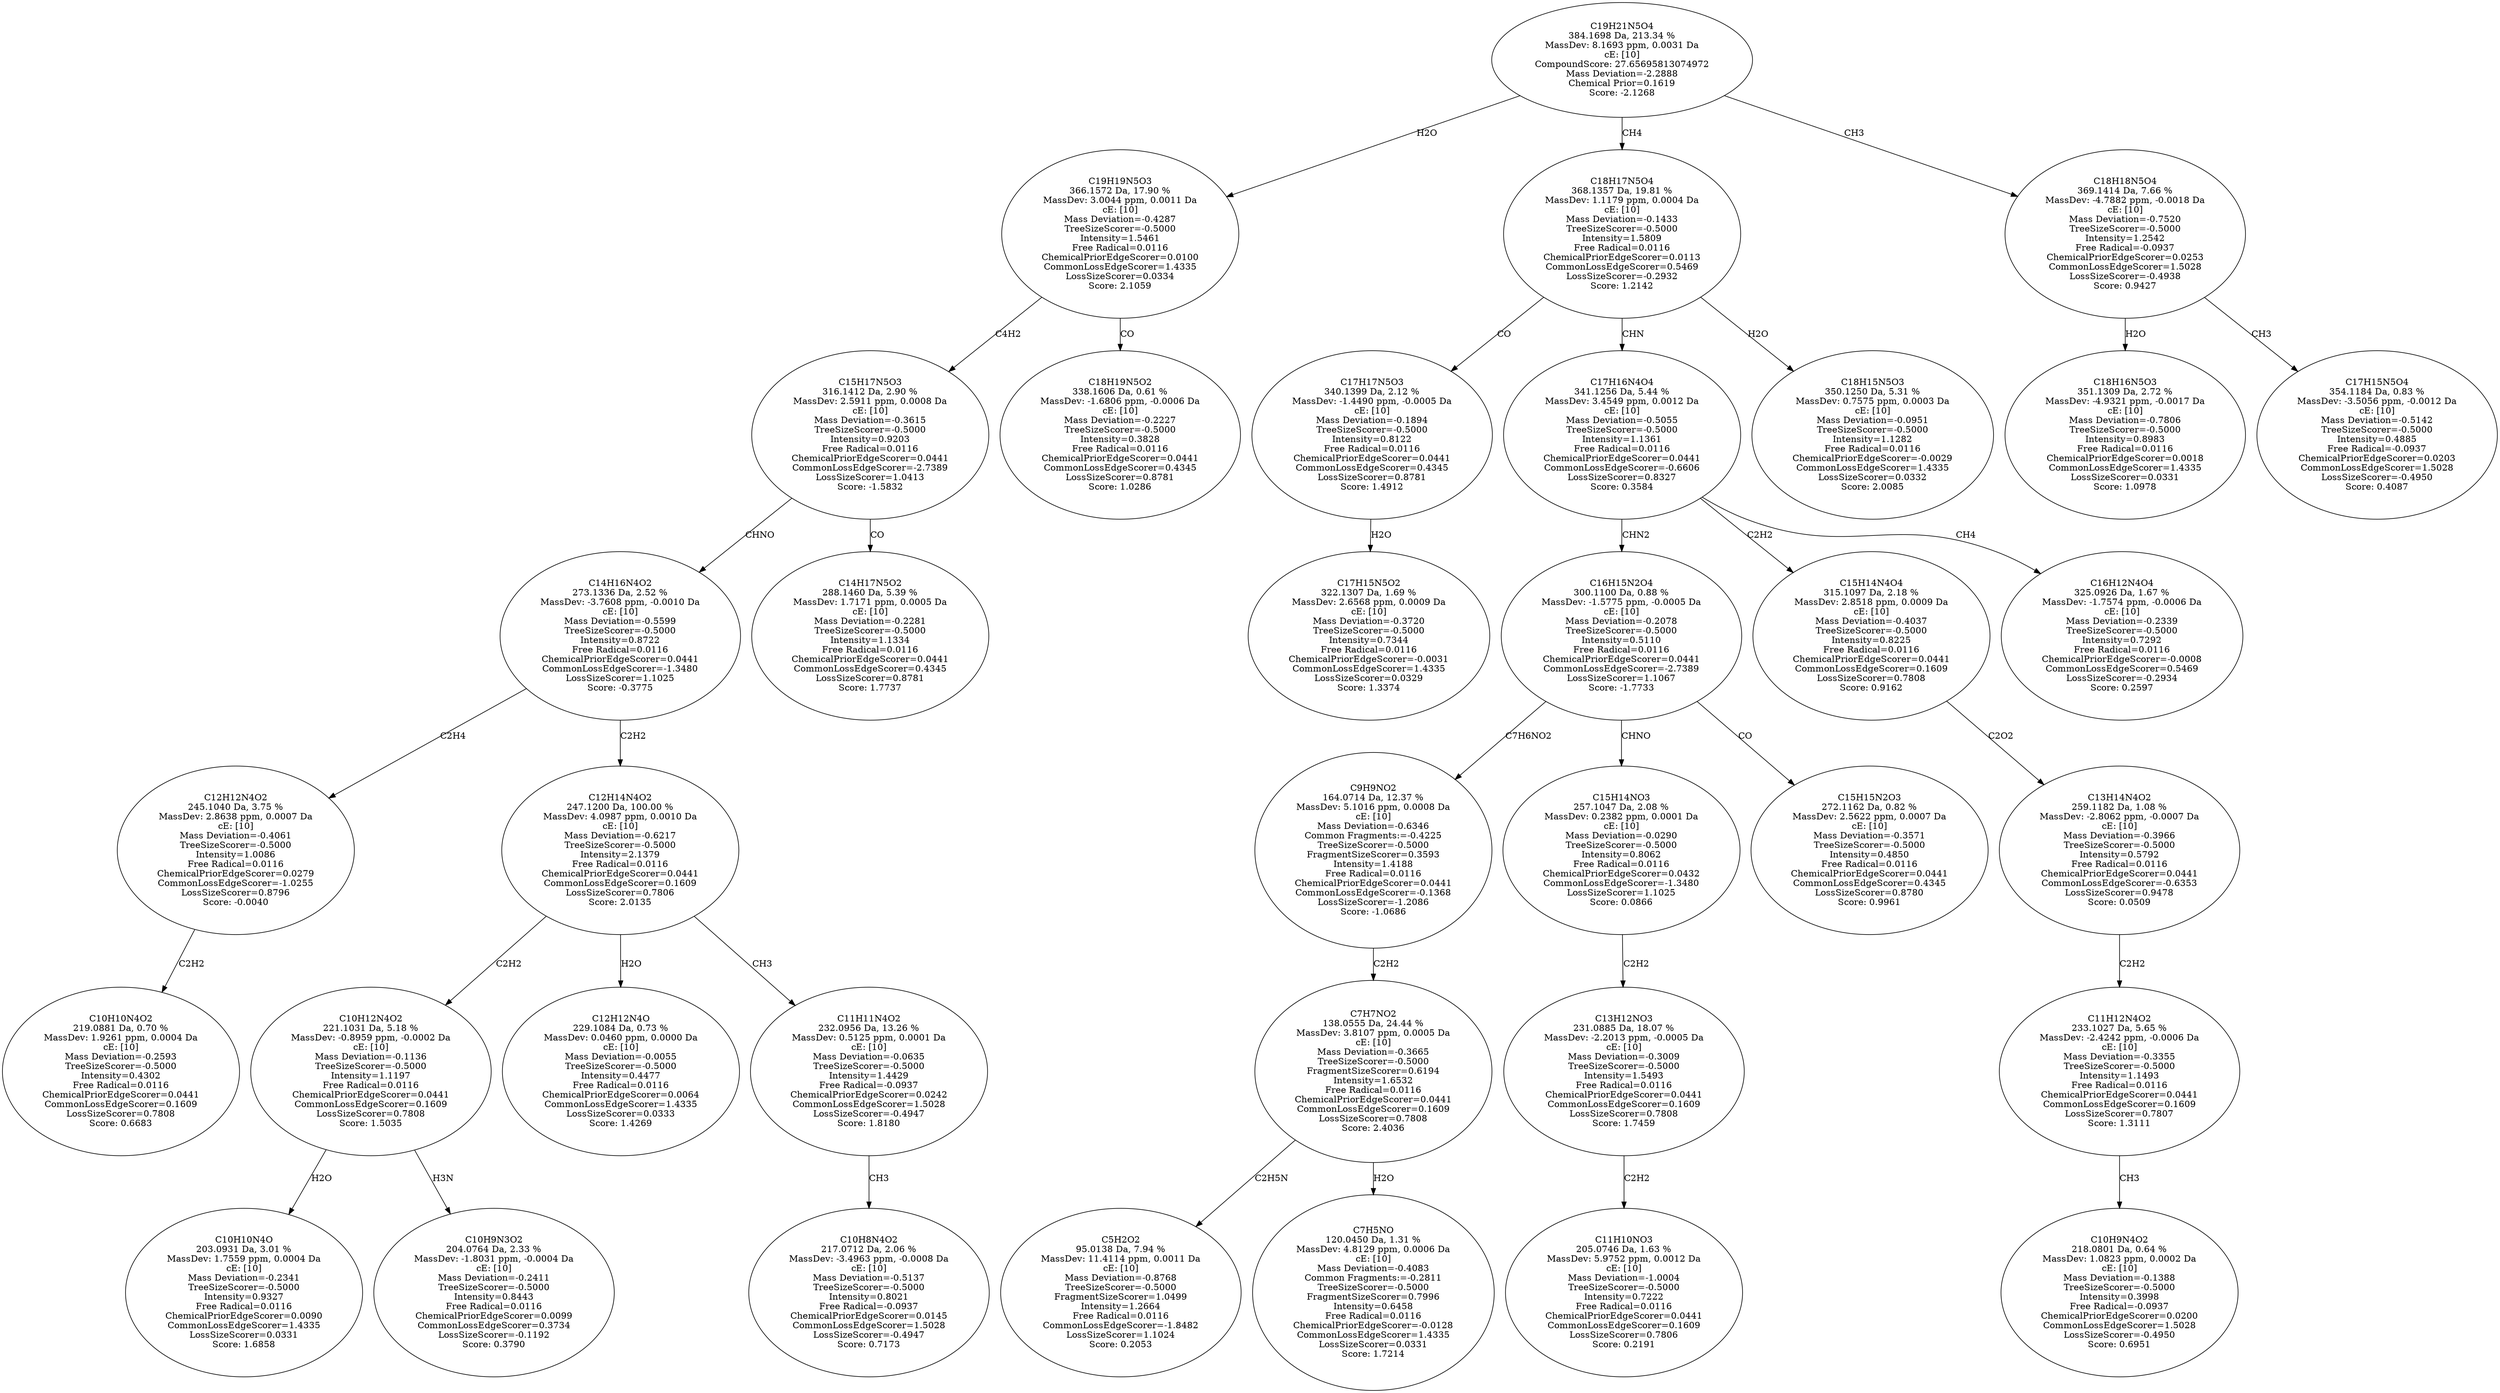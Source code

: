 strict digraph {
v1 [label="C10H10N4O2\n219.0881 Da, 0.70 %\nMassDev: 1.9261 ppm, 0.0004 Da\ncE: [10]\nMass Deviation=-0.2593\nTreeSizeScorer=-0.5000\nIntensity=0.4302\nFree Radical=0.0116\nChemicalPriorEdgeScorer=0.0441\nCommonLossEdgeScorer=0.1609\nLossSizeScorer=0.7808\nScore: 0.6683"];
v2 [label="C12H12N4O2\n245.1040 Da, 3.75 %\nMassDev: 2.8638 ppm, 0.0007 Da\ncE: [10]\nMass Deviation=-0.4061\nTreeSizeScorer=-0.5000\nIntensity=1.0086\nFree Radical=0.0116\nChemicalPriorEdgeScorer=0.0279\nCommonLossEdgeScorer=-1.0255\nLossSizeScorer=0.8796\nScore: -0.0040"];
v3 [label="C10H10N4O\n203.0931 Da, 3.01 %\nMassDev: 1.7559 ppm, 0.0004 Da\ncE: [10]\nMass Deviation=-0.2341\nTreeSizeScorer=-0.5000\nIntensity=0.9327\nFree Radical=0.0116\nChemicalPriorEdgeScorer=0.0090\nCommonLossEdgeScorer=1.4335\nLossSizeScorer=0.0331\nScore: 1.6858"];
v4 [label="C10H9N3O2\n204.0764 Da, 2.33 %\nMassDev: -1.8031 ppm, -0.0004 Da\ncE: [10]\nMass Deviation=-0.2411\nTreeSizeScorer=-0.5000\nIntensity=0.8443\nFree Radical=0.0116\nChemicalPriorEdgeScorer=0.0099\nCommonLossEdgeScorer=0.3734\nLossSizeScorer=-0.1192\nScore: 0.3790"];
v5 [label="C10H12N4O2\n221.1031 Da, 5.18 %\nMassDev: -0.8959 ppm, -0.0002 Da\ncE: [10]\nMass Deviation=-0.1136\nTreeSizeScorer=-0.5000\nIntensity=1.1197\nFree Radical=0.0116\nChemicalPriorEdgeScorer=0.0441\nCommonLossEdgeScorer=0.1609\nLossSizeScorer=0.7808\nScore: 1.5035"];
v6 [label="C12H12N4O\n229.1084 Da, 0.73 %\nMassDev: 0.0460 ppm, 0.0000 Da\ncE: [10]\nMass Deviation=-0.0055\nTreeSizeScorer=-0.5000\nIntensity=0.4477\nFree Radical=0.0116\nChemicalPriorEdgeScorer=0.0064\nCommonLossEdgeScorer=1.4335\nLossSizeScorer=0.0333\nScore: 1.4269"];
v7 [label="C10H8N4O2\n217.0712 Da, 2.06 %\nMassDev: -3.4963 ppm, -0.0008 Da\ncE: [10]\nMass Deviation=-0.5137\nTreeSizeScorer=-0.5000\nIntensity=0.8021\nFree Radical=-0.0937\nChemicalPriorEdgeScorer=0.0145\nCommonLossEdgeScorer=1.5028\nLossSizeScorer=-0.4947\nScore: 0.7173"];
v8 [label="C11H11N4O2\n232.0956 Da, 13.26 %\nMassDev: 0.5125 ppm, 0.0001 Da\ncE: [10]\nMass Deviation=-0.0635\nTreeSizeScorer=-0.5000\nIntensity=1.4429\nFree Radical=-0.0937\nChemicalPriorEdgeScorer=0.0242\nCommonLossEdgeScorer=1.5028\nLossSizeScorer=-0.4947\nScore: 1.8180"];
v9 [label="C12H14N4O2\n247.1200 Da, 100.00 %\nMassDev: 4.0987 ppm, 0.0010 Da\ncE: [10]\nMass Deviation=-0.6217\nTreeSizeScorer=-0.5000\nIntensity=2.1379\nFree Radical=0.0116\nChemicalPriorEdgeScorer=0.0441\nCommonLossEdgeScorer=0.1609\nLossSizeScorer=0.7806\nScore: 2.0135"];
v10 [label="C14H16N4O2\n273.1336 Da, 2.52 %\nMassDev: -3.7608 ppm, -0.0010 Da\ncE: [10]\nMass Deviation=-0.5599\nTreeSizeScorer=-0.5000\nIntensity=0.8722\nFree Radical=0.0116\nChemicalPriorEdgeScorer=0.0441\nCommonLossEdgeScorer=-1.3480\nLossSizeScorer=1.1025\nScore: -0.3775"];
v11 [label="C14H17N5O2\n288.1460 Da, 5.39 %\nMassDev: 1.7171 ppm, 0.0005 Da\ncE: [10]\nMass Deviation=-0.2281\nTreeSizeScorer=-0.5000\nIntensity=1.1334\nFree Radical=0.0116\nChemicalPriorEdgeScorer=0.0441\nCommonLossEdgeScorer=0.4345\nLossSizeScorer=0.8781\nScore: 1.7737"];
v12 [label="C15H17N5O3\n316.1412 Da, 2.90 %\nMassDev: 2.5911 ppm, 0.0008 Da\ncE: [10]\nMass Deviation=-0.3615\nTreeSizeScorer=-0.5000\nIntensity=0.9203\nFree Radical=0.0116\nChemicalPriorEdgeScorer=0.0441\nCommonLossEdgeScorer=-2.7389\nLossSizeScorer=1.0413\nScore: -1.5832"];
v13 [label="C18H19N5O2\n338.1606 Da, 0.61 %\nMassDev: -1.6806 ppm, -0.0006 Da\ncE: [10]\nMass Deviation=-0.2227\nTreeSizeScorer=-0.5000\nIntensity=0.3828\nFree Radical=0.0116\nChemicalPriorEdgeScorer=0.0441\nCommonLossEdgeScorer=0.4345\nLossSizeScorer=0.8781\nScore: 1.0286"];
v14 [label="C19H19N5O3\n366.1572 Da, 17.90 %\nMassDev: 3.0044 ppm, 0.0011 Da\ncE: [10]\nMass Deviation=-0.4287\nTreeSizeScorer=-0.5000\nIntensity=1.5461\nFree Radical=0.0116\nChemicalPriorEdgeScorer=0.0100\nCommonLossEdgeScorer=1.4335\nLossSizeScorer=0.0334\nScore: 2.1059"];
v15 [label="C17H15N5O2\n322.1307 Da, 1.69 %\nMassDev: 2.6568 ppm, 0.0009 Da\ncE: [10]\nMass Deviation=-0.3720\nTreeSizeScorer=-0.5000\nIntensity=0.7344\nFree Radical=0.0116\nChemicalPriorEdgeScorer=-0.0031\nCommonLossEdgeScorer=1.4335\nLossSizeScorer=0.0329\nScore: 1.3374"];
v16 [label="C17H17N5O3\n340.1399 Da, 2.12 %\nMassDev: -1.4490 ppm, -0.0005 Da\ncE: [10]\nMass Deviation=-0.1894\nTreeSizeScorer=-0.5000\nIntensity=0.8122\nFree Radical=0.0116\nChemicalPriorEdgeScorer=0.0441\nCommonLossEdgeScorer=0.4345\nLossSizeScorer=0.8781\nScore: 1.4912"];
v17 [label="C5H2O2\n95.0138 Da, 7.94 %\nMassDev: 11.4114 ppm, 0.0011 Da\ncE: [10]\nMass Deviation=-0.8768\nTreeSizeScorer=-0.5000\nFragmentSizeScorer=1.0499\nIntensity=1.2664\nFree Radical=0.0116\nCommonLossEdgeScorer=-1.8482\nLossSizeScorer=1.1024\nScore: 0.2053"];
v18 [label="C7H5NO\n120.0450 Da, 1.31 %\nMassDev: 4.8129 ppm, 0.0006 Da\ncE: [10]\nMass Deviation=-0.4083\nCommon Fragments:=-0.2811\nTreeSizeScorer=-0.5000\nFragmentSizeScorer=0.7996\nIntensity=0.6458\nFree Radical=0.0116\nChemicalPriorEdgeScorer=-0.0128\nCommonLossEdgeScorer=1.4335\nLossSizeScorer=0.0331\nScore: 1.7214"];
v19 [label="C7H7NO2\n138.0555 Da, 24.44 %\nMassDev: 3.8107 ppm, 0.0005 Da\ncE: [10]\nMass Deviation=-0.3665\nTreeSizeScorer=-0.5000\nFragmentSizeScorer=0.6194\nIntensity=1.6532\nFree Radical=0.0116\nChemicalPriorEdgeScorer=0.0441\nCommonLossEdgeScorer=0.1609\nLossSizeScorer=0.7808\nScore: 2.4036"];
v20 [label="C9H9NO2\n164.0714 Da, 12.37 %\nMassDev: 5.1016 ppm, 0.0008 Da\ncE: [10]\nMass Deviation=-0.6346\nCommon Fragments:=-0.4225\nTreeSizeScorer=-0.5000\nFragmentSizeScorer=0.3593\nIntensity=1.4188\nFree Radical=0.0116\nChemicalPriorEdgeScorer=0.0441\nCommonLossEdgeScorer=-0.1368\nLossSizeScorer=-1.2086\nScore: -1.0686"];
v21 [label="C11H10NO3\n205.0746 Da, 1.63 %\nMassDev: 5.9752 ppm, 0.0012 Da\ncE: [10]\nMass Deviation=-1.0004\nTreeSizeScorer=-0.5000\nIntensity=0.7222\nFree Radical=0.0116\nChemicalPriorEdgeScorer=0.0441\nCommonLossEdgeScorer=0.1609\nLossSizeScorer=0.7806\nScore: 0.2191"];
v22 [label="C13H12NO3\n231.0885 Da, 18.07 %\nMassDev: -2.2013 ppm, -0.0005 Da\ncE: [10]\nMass Deviation=-0.3009\nTreeSizeScorer=-0.5000\nIntensity=1.5493\nFree Radical=0.0116\nChemicalPriorEdgeScorer=0.0441\nCommonLossEdgeScorer=0.1609\nLossSizeScorer=0.7808\nScore: 1.7459"];
v23 [label="C15H14NO3\n257.1047 Da, 2.08 %\nMassDev: 0.2382 ppm, 0.0001 Da\ncE: [10]\nMass Deviation=-0.0290\nTreeSizeScorer=-0.5000\nIntensity=0.8062\nFree Radical=0.0116\nChemicalPriorEdgeScorer=0.0432\nCommonLossEdgeScorer=-1.3480\nLossSizeScorer=1.1025\nScore: 0.0866"];
v24 [label="C15H15N2O3\n272.1162 Da, 0.82 %\nMassDev: 2.5622 ppm, 0.0007 Da\ncE: [10]\nMass Deviation=-0.3571\nTreeSizeScorer=-0.5000\nIntensity=0.4850\nFree Radical=0.0116\nChemicalPriorEdgeScorer=0.0441\nCommonLossEdgeScorer=0.4345\nLossSizeScorer=0.8780\nScore: 0.9961"];
v25 [label="C16H15N2O4\n300.1100 Da, 0.88 %\nMassDev: -1.5775 ppm, -0.0005 Da\ncE: [10]\nMass Deviation=-0.2078\nTreeSizeScorer=-0.5000\nIntensity=0.5110\nFree Radical=0.0116\nChemicalPriorEdgeScorer=0.0441\nCommonLossEdgeScorer=-2.7389\nLossSizeScorer=1.1067\nScore: -1.7733"];
v26 [label="C10H9N4O2\n218.0801 Da, 0.64 %\nMassDev: 1.0823 ppm, 0.0002 Da\ncE: [10]\nMass Deviation=-0.1388\nTreeSizeScorer=-0.5000\nIntensity=0.3998\nFree Radical=-0.0937\nChemicalPriorEdgeScorer=0.0200\nCommonLossEdgeScorer=1.5028\nLossSizeScorer=-0.4950\nScore: 0.6951"];
v27 [label="C11H12N4O2\n233.1027 Da, 5.65 %\nMassDev: -2.4242 ppm, -0.0006 Da\ncE: [10]\nMass Deviation=-0.3355\nTreeSizeScorer=-0.5000\nIntensity=1.1493\nFree Radical=0.0116\nChemicalPriorEdgeScorer=0.0441\nCommonLossEdgeScorer=0.1609\nLossSizeScorer=0.7807\nScore: 1.3111"];
v28 [label="C13H14N4O2\n259.1182 Da, 1.08 %\nMassDev: -2.8062 ppm, -0.0007 Da\ncE: [10]\nMass Deviation=-0.3966\nTreeSizeScorer=-0.5000\nIntensity=0.5792\nFree Radical=0.0116\nChemicalPriorEdgeScorer=0.0441\nCommonLossEdgeScorer=-0.6353\nLossSizeScorer=0.9478\nScore: 0.0509"];
v29 [label="C15H14N4O4\n315.1097 Da, 2.18 %\nMassDev: 2.8518 ppm, 0.0009 Da\ncE: [10]\nMass Deviation=-0.4037\nTreeSizeScorer=-0.5000\nIntensity=0.8225\nFree Radical=0.0116\nChemicalPriorEdgeScorer=0.0441\nCommonLossEdgeScorer=0.1609\nLossSizeScorer=0.7808\nScore: 0.9162"];
v30 [label="C16H12N4O4\n325.0926 Da, 1.67 %\nMassDev: -1.7574 ppm, -0.0006 Da\ncE: [10]\nMass Deviation=-0.2339\nTreeSizeScorer=-0.5000\nIntensity=0.7292\nFree Radical=0.0116\nChemicalPriorEdgeScorer=-0.0008\nCommonLossEdgeScorer=0.5469\nLossSizeScorer=-0.2934\nScore: 0.2597"];
v31 [label="C17H16N4O4\n341.1256 Da, 5.44 %\nMassDev: 3.4549 ppm, 0.0012 Da\ncE: [10]\nMass Deviation=-0.5055\nTreeSizeScorer=-0.5000\nIntensity=1.1361\nFree Radical=0.0116\nChemicalPriorEdgeScorer=0.0441\nCommonLossEdgeScorer=-0.6606\nLossSizeScorer=0.8327\nScore: 0.3584"];
v32 [label="C18H15N5O3\n350.1250 Da, 5.31 %\nMassDev: 0.7575 ppm, 0.0003 Da\ncE: [10]\nMass Deviation=-0.0951\nTreeSizeScorer=-0.5000\nIntensity=1.1282\nFree Radical=0.0116\nChemicalPriorEdgeScorer=-0.0029\nCommonLossEdgeScorer=1.4335\nLossSizeScorer=0.0332\nScore: 2.0085"];
v33 [label="C18H17N5O4\n368.1357 Da, 19.81 %\nMassDev: 1.1179 ppm, 0.0004 Da\ncE: [10]\nMass Deviation=-0.1433\nTreeSizeScorer=-0.5000\nIntensity=1.5809\nFree Radical=0.0116\nChemicalPriorEdgeScorer=0.0113\nCommonLossEdgeScorer=0.5469\nLossSizeScorer=-0.2932\nScore: 1.2142"];
v34 [label="C18H16N5O3\n351.1309 Da, 2.72 %\nMassDev: -4.9321 ppm, -0.0017 Da\ncE: [10]\nMass Deviation=-0.7806\nTreeSizeScorer=-0.5000\nIntensity=0.8983\nFree Radical=0.0116\nChemicalPriorEdgeScorer=0.0018\nCommonLossEdgeScorer=1.4335\nLossSizeScorer=0.0331\nScore: 1.0978"];
v35 [label="C17H15N5O4\n354.1184 Da, 0.83 %\nMassDev: -3.5056 ppm, -0.0012 Da\ncE: [10]\nMass Deviation=-0.5142\nTreeSizeScorer=-0.5000\nIntensity=0.4885\nFree Radical=-0.0937\nChemicalPriorEdgeScorer=0.0203\nCommonLossEdgeScorer=1.5028\nLossSizeScorer=-0.4950\nScore: 0.4087"];
v36 [label="C18H18N5O4\n369.1414 Da, 7.66 %\nMassDev: -4.7882 ppm, -0.0018 Da\ncE: [10]\nMass Deviation=-0.7520\nTreeSizeScorer=-0.5000\nIntensity=1.2542\nFree Radical=-0.0937\nChemicalPriorEdgeScorer=0.0253\nCommonLossEdgeScorer=1.5028\nLossSizeScorer=-0.4938\nScore: 0.9427"];
v37 [label="C19H21N5O4\n384.1698 Da, 213.34 %\nMassDev: 8.1693 ppm, 0.0031 Da\ncE: [10]\nCompoundScore: 27.65695813074972\nMass Deviation=-2.2888\nChemical Prior=0.1619\nScore: -2.1268"];
v2 -> v1 [label="C2H2"];
v10 -> v2 [label="C2H4"];
v5 -> v3 [label="H2O"];
v5 -> v4 [label="H3N"];
v9 -> v5 [label="C2H2"];
v9 -> v6 [label="H2O"];
v8 -> v7 [label="CH3"];
v9 -> v8 [label="CH3"];
v10 -> v9 [label="C2H2"];
v12 -> v10 [label="CHNO"];
v12 -> v11 [label="CO"];
v14 -> v12 [label="C4H2"];
v14 -> v13 [label="CO"];
v37 -> v14 [label="H2O"];
v16 -> v15 [label="H2O"];
v33 -> v16 [label="CO"];
v19 -> v17 [label="C2H5N"];
v19 -> v18 [label="H2O"];
v20 -> v19 [label="C2H2"];
v25 -> v20 [label="C7H6NO2"];
v22 -> v21 [label="C2H2"];
v23 -> v22 [label="C2H2"];
v25 -> v23 [label="CHNO"];
v25 -> v24 [label="CO"];
v31 -> v25 [label="CHN2"];
v27 -> v26 [label="CH3"];
v28 -> v27 [label="C2H2"];
v29 -> v28 [label="C2O2"];
v31 -> v29 [label="C2H2"];
v31 -> v30 [label="CH4"];
v33 -> v31 [label="CHN"];
v33 -> v32 [label="H2O"];
v37 -> v33 [label="CH4"];
v36 -> v34 [label="H2O"];
v36 -> v35 [label="CH3"];
v37 -> v36 [label="CH3"];
}